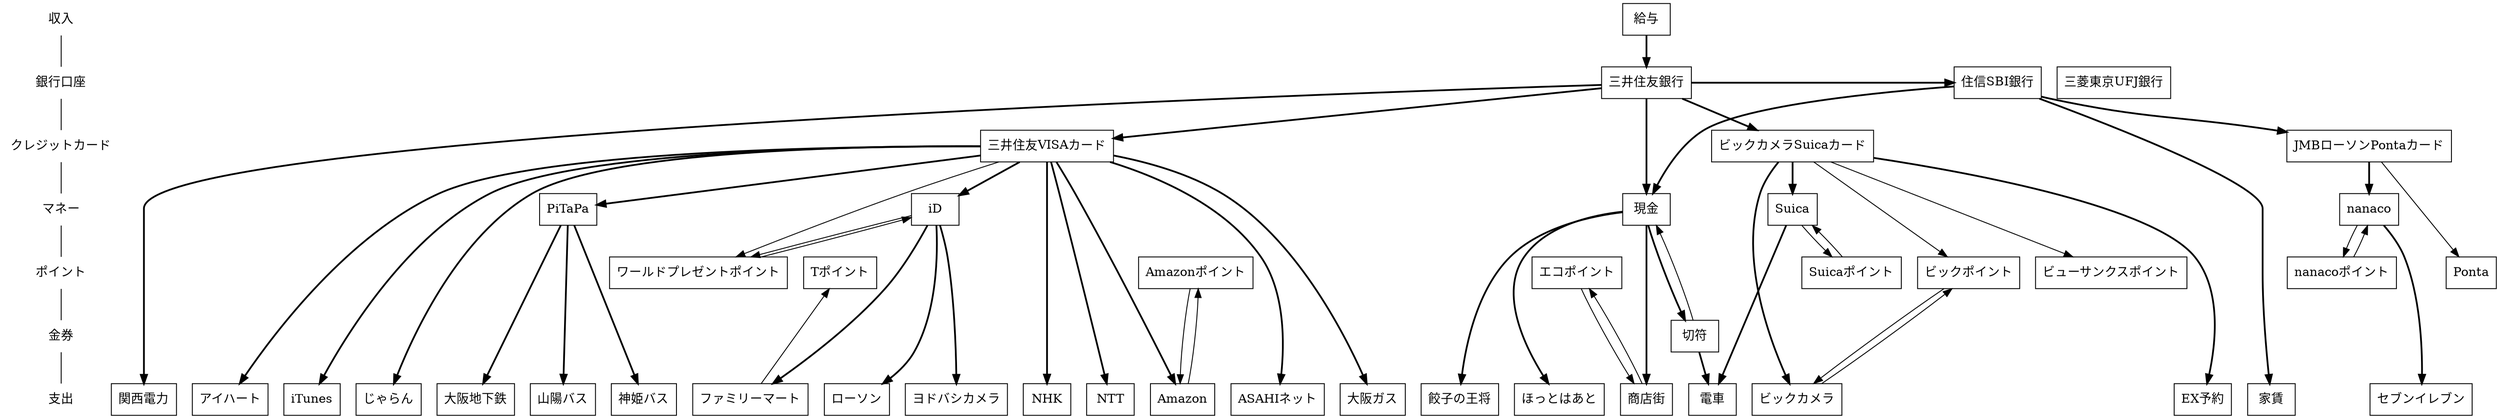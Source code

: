 // dot -Tsvg flow.dot -o flow.svg
digraph "MoneyFlow"
{
	node [ shape = box ];

	"収入", "銀行口座", "クレジットカード", "マネー", "ポイント", "金券", "支出" [shape = none];
	"収入" -> "銀行口座" -> "クレジットカード" -> "マネー" -> "ポイント" -> "金券" -> "支出" [arrowhead = none];
	{
		rank = same; "収入";
		給与;
	}

	{
		rank = same; "銀行口座";
		三井住友銀行;
		三菱東京UFJ銀行;
		住信SBI銀行;
	}

	{
		rank = same; "クレジットカード";
		三井住友VISAカード;
		ビックカメラSuicaカード;
		JMBローソンPontaカード;
	}

	{
		rank = same; "マネー";
		Suica;
		PiTaPa;
		現金;
		iD;
		nanaco;
	}

	{
		rank = same; "ポイント";
		// 共通ポイント
		Ponta;
		Tポイント;
		// クレジットカード関係
		ワールドプレゼントポイント;
		ビューサンクスポイント;
		// 独自ポイント
		エコポイント;
		Suicaポイント;
		ビックポイント;
		Amazonポイント;
		nanacoポイント;
	}

	{
		rank = same; "金券";
		切符;
	}

	{
		rank = same; "支出";
		家賃;
		// コンビニ
		ローソン;
		セブンイレブン;
		ファミリーマート;
		// 交通
		電車;
		大阪地下鉄;
		山陽バス;
		神姫バス;
		// インフラ
		NHK;
		NTT;
		ASAHIネット;
		関西電力;
		大阪ガス;
		// 店舗
		商店街;
		アイハート;
		ビックカメラ;
		ヨドバシカメラ;
		餃子の王将;
		ほっとはあと;
		// ネット
		Amazon;
		iTunes;
		EX予約;
		じゃらん;
	}

	// SMBC
	給与 -> 三井住友銀行 [style="bold", weight=100];
	三井住友銀行 -> 現金, 住信SBI銀行, 関西電力 [style="bold", weight=100];

	// SMBC-Visa
	三井住友銀行 -> 三井住友VISAカード [style="bold", weight=100];
	三井住友VISAカード -> 大阪ガス, NHK, NTT, ASAHIネット [style="bold", weight=100];
	三井住友VISAカード -> iTunes [style="bold", weight=100];
	三井住友VISAカード -> Amazon [style="bold", weight=100];
	三井住友VISAカード -> じゃらん [style="bold", weight=100];
	三井住友VISAカード -> アイハート [style="bold", weight=100];
	三井住友VISAカード -> ワールドプレゼントポイント;
	Amazon -> Amazonポイント -> Amazon;
	// iD
	三井住友VISAカード -> iD [style="bold", weight=100];
	iD -> ローソン [style="bold", weight=100];
	iD -> ファミリーマート [style="bold", weight=100];
	ファミリーマート -> Tポイント;
	iD -> ヨドバシカメラ [style="bold", weight=100];
	iD -> ワールドプレゼントポイント -> iD;
	// PiTaPa
	三井住友VISAカード -> PiTaPa [style="bold", weight=100];
	PiTaPa -> 大阪地下鉄 [style="bold", weight=100];
	PiTaPa -> 神姫バス [style="bold", weight=100];
	PiTaPa -> 山陽バス [style="bold", weight=100];

	// ビックカメラSuicaカード
	三井住友銀行 -> ビックカメラSuicaカード [style="bold", weight=100];
	ビックカメラSuicaカード -> ビューサンクスポイント;
	ビックカメラSuicaカード -> ビックカメラ [style="bold", weight=100];
	ビックカメラ -> ビックポイント;
	ビックカメラSuicaカード -> ビックポイント -> ビックカメラ;
	ビックカメラSuicaカード -> Suica -> 電車 [style="bold", weight=100];
	ビックカメラSuicaカード -> EX予約 [style="bold", weight=100];
	Suica -> Suicaポイント -> Suica;

	// JMBローソンPontaカード
	JMBローソンPontaカード -> Ponta;
	JMBローソンPontaカード -> nanaco [style="bold", weight=100];
	nanaco -> セブンイレブン [style="bold", weight=100];
	nanaco -> nanacoポイント -> nanaco;

	// 住信SBI
	住信SBI銀行 -> 現金 [style="bold", weight=100];
	住信SBI銀行 -> 家賃 [style="bold", weight=100];
	住信SBI銀行 -> JMBローソンPontaカード [style="bold", weight=100];

	// 現金
	現金 -> 商店街 [style="bold", weight=100];
	商店街 -> エコポイント -> 商店街;
	現金 -> 餃子の王将 [style="bold", weight=100];
	現金 -> ほっとはあと [style="bold", weight=100];

	現金 -> 切符 -> 電車 [style="bold", weight=100];
	切符 -> 現金;
} 
